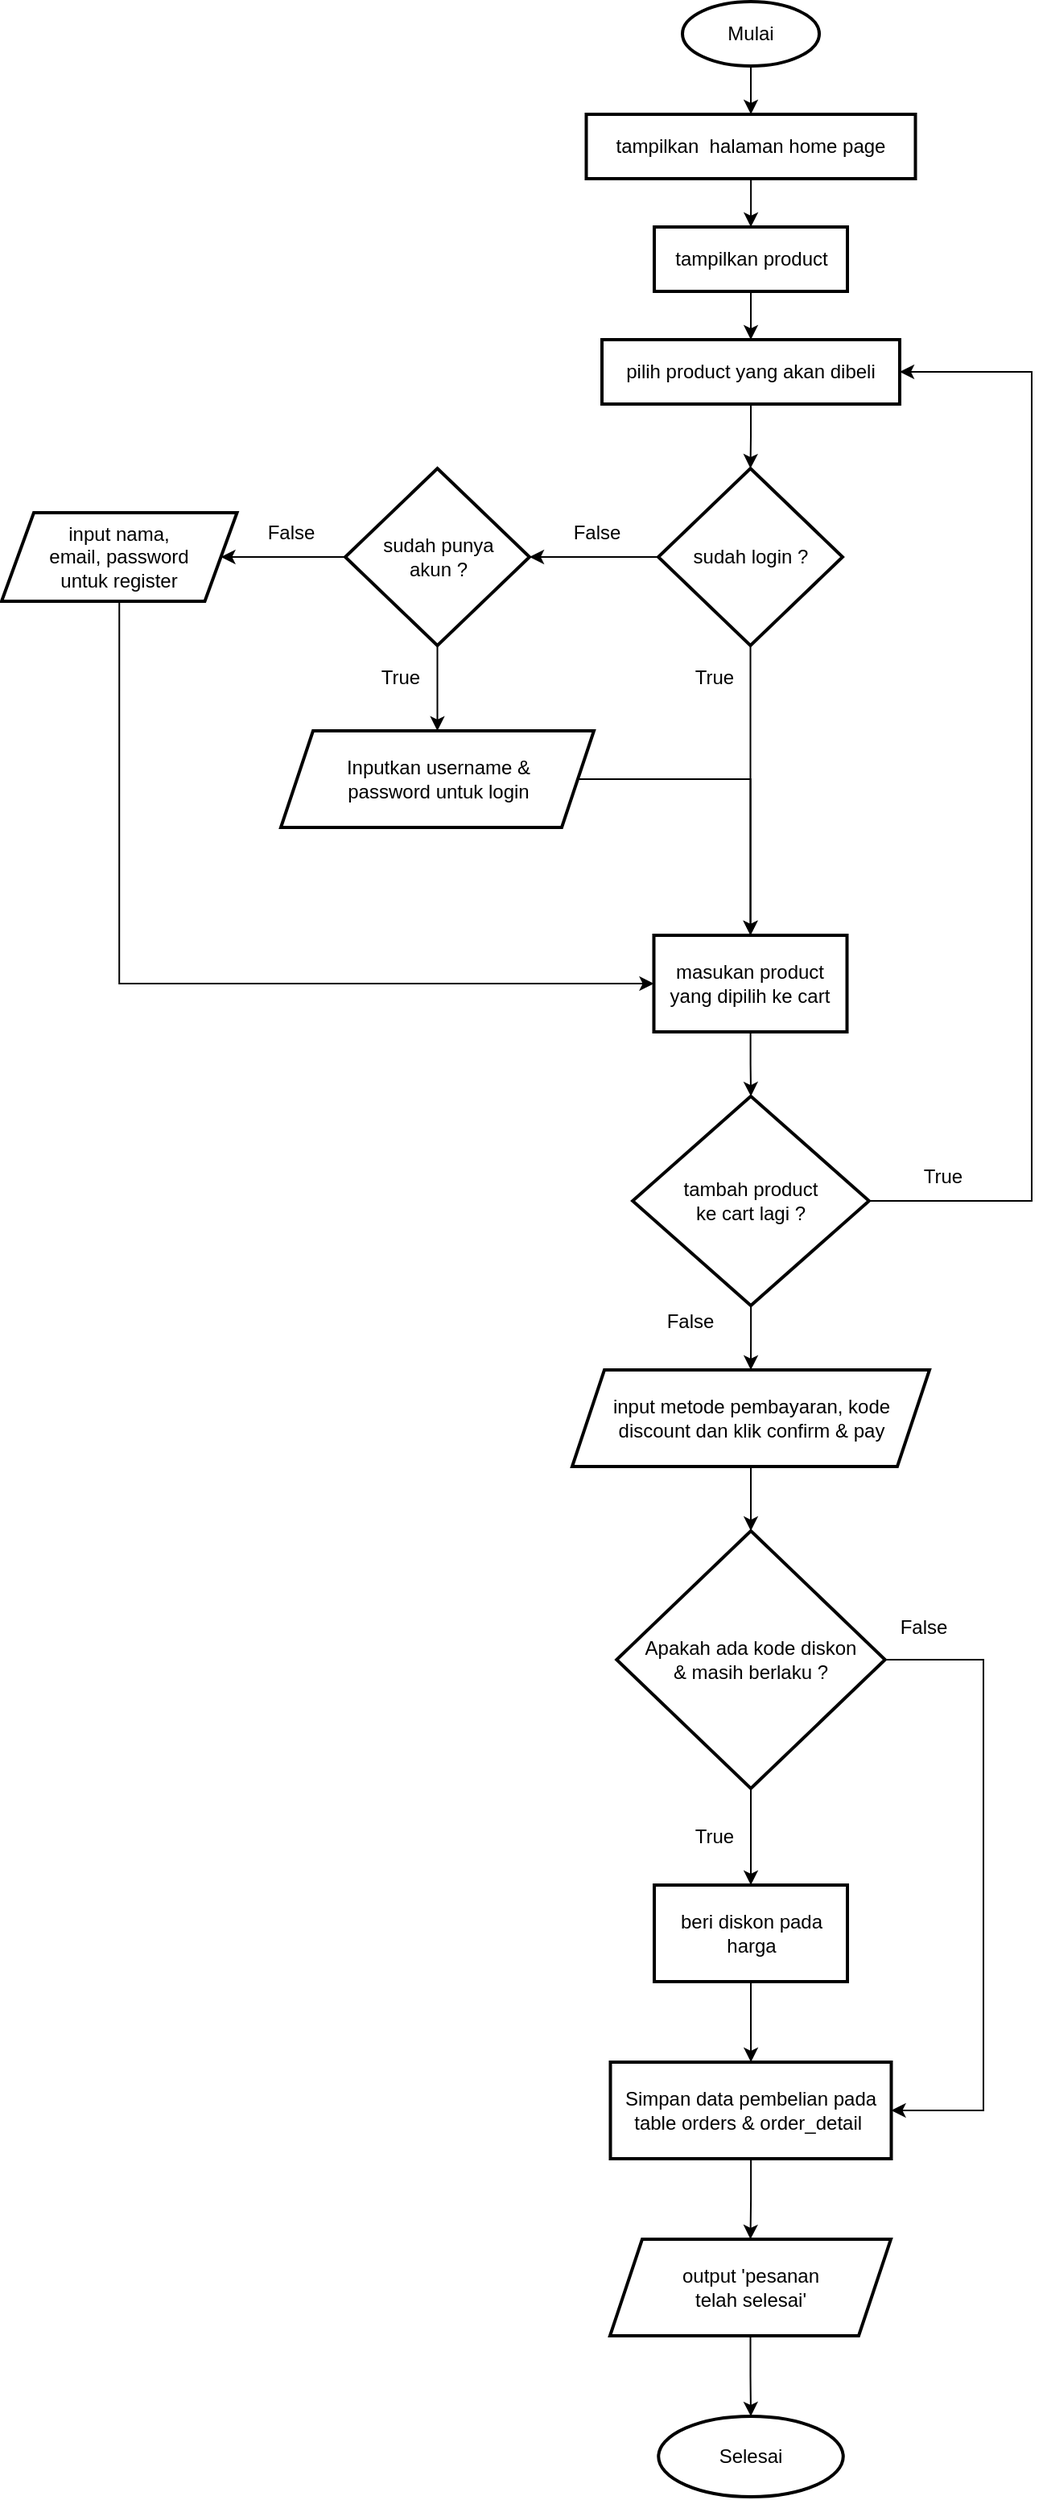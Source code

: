 <mxfile version="14.0.0" type="device"><diagram id="OjECPzVwUW2WFw1ZrtwU" name="Page-1"><mxGraphModel dx="1718" dy="491" grid="1" gridSize="10" guides="1" tooltips="1" connect="1" arrows="1" fold="1" page="1" pageScale="1" pageWidth="850" pageHeight="1100" math="0" shadow="0"><root><mxCell id="0"/><mxCell id="1" parent="0"/><mxCell id="dVfCL2NrqixndyBv5Qtr-3" value="" style="edgeStyle=orthogonalEdgeStyle;rounded=0;orthogonalLoop=1;jettySize=auto;html=1;" edge="1" parent="1" source="dVfCL2NrqixndyBv5Qtr-1" target="dVfCL2NrqixndyBv5Qtr-2"><mxGeometry relative="1" as="geometry"/></mxCell><mxCell id="dVfCL2NrqixndyBv5Qtr-1" value="Mulai" style="strokeWidth=2;html=1;shape=mxgraph.flowchart.start_1;whiteSpace=wrap;" vertex="1" parent="1"><mxGeometry x="383" y="30" width="85" height="40" as="geometry"/></mxCell><mxCell id="dVfCL2NrqixndyBv5Qtr-5" value="" style="edgeStyle=orthogonalEdgeStyle;rounded=0;orthogonalLoop=1;jettySize=auto;html=1;" edge="1" parent="1" source="dVfCL2NrqixndyBv5Qtr-2" target="dVfCL2NrqixndyBv5Qtr-4"><mxGeometry relative="1" as="geometry"/></mxCell><mxCell id="dVfCL2NrqixndyBv5Qtr-2" value="tampilkan&amp;nbsp; halaman home page" style="whiteSpace=wrap;html=1;strokeWidth=2;" vertex="1" parent="1"><mxGeometry x="323.25" y="100" width="204.5" height="40" as="geometry"/></mxCell><mxCell id="dVfCL2NrqixndyBv5Qtr-7" value="" style="edgeStyle=orthogonalEdgeStyle;rounded=0;orthogonalLoop=1;jettySize=auto;html=1;" edge="1" parent="1" source="dVfCL2NrqixndyBv5Qtr-4" target="dVfCL2NrqixndyBv5Qtr-6"><mxGeometry relative="1" as="geometry"/></mxCell><mxCell id="dVfCL2NrqixndyBv5Qtr-4" value="tampilkan product" style="whiteSpace=wrap;html=1;strokeWidth=2;" vertex="1" parent="1"><mxGeometry x="365.5" y="170" width="120" height="40" as="geometry"/></mxCell><mxCell id="dVfCL2NrqixndyBv5Qtr-9" value="" style="edgeStyle=orthogonalEdgeStyle;rounded=0;orthogonalLoop=1;jettySize=auto;html=1;" edge="1" parent="1" source="dVfCL2NrqixndyBv5Qtr-6" target="dVfCL2NrqixndyBv5Qtr-8"><mxGeometry relative="1" as="geometry"/></mxCell><mxCell id="dVfCL2NrqixndyBv5Qtr-6" value="pilih product yang akan dibeli" style="whiteSpace=wrap;html=1;strokeWidth=2;" vertex="1" parent="1"><mxGeometry x="333" y="240" width="185" height="40" as="geometry"/></mxCell><mxCell id="dVfCL2NrqixndyBv5Qtr-11" value="" style="edgeStyle=orthogonalEdgeStyle;rounded=0;orthogonalLoop=1;jettySize=auto;html=1;" edge="1" parent="1" source="dVfCL2NrqixndyBv5Qtr-8" target="dVfCL2NrqixndyBv5Qtr-10"><mxGeometry relative="1" as="geometry"/></mxCell><mxCell id="dVfCL2NrqixndyBv5Qtr-31" style="edgeStyle=orthogonalEdgeStyle;rounded=0;orthogonalLoop=1;jettySize=auto;html=1;entryX=0.5;entryY=0;entryDx=0;entryDy=0;" edge="1" parent="1" source="dVfCL2NrqixndyBv5Qtr-8" target="dVfCL2NrqixndyBv5Qtr-24"><mxGeometry relative="1" as="geometry"/></mxCell><mxCell id="dVfCL2NrqixndyBv5Qtr-8" value="sudah login ?" style="rhombus;whiteSpace=wrap;html=1;strokeWidth=2;" vertex="1" parent="1"><mxGeometry x="368" y="320" width="114.5" height="110" as="geometry"/></mxCell><mxCell id="dVfCL2NrqixndyBv5Qtr-23" value="" style="edgeStyle=orthogonalEdgeStyle;rounded=0;orthogonalLoop=1;jettySize=auto;html=1;" edge="1" parent="1" source="dVfCL2NrqixndyBv5Qtr-10" target="dVfCL2NrqixndyBv5Qtr-22"><mxGeometry relative="1" as="geometry"/></mxCell><mxCell id="dVfCL2NrqixndyBv5Qtr-29" style="edgeStyle=orthogonalEdgeStyle;rounded=0;orthogonalLoop=1;jettySize=auto;html=1;entryX=0.5;entryY=0;entryDx=0;entryDy=0;" edge="1" parent="1" source="dVfCL2NrqixndyBv5Qtr-10" target="dVfCL2NrqixndyBv5Qtr-14"><mxGeometry relative="1" as="geometry"/></mxCell><mxCell id="dVfCL2NrqixndyBv5Qtr-10" value="sudah punya &lt;br&gt;akun ?" style="rhombus;whiteSpace=wrap;html=1;strokeWidth=2;" vertex="1" parent="1"><mxGeometry x="173.5" y="320" width="114.5" height="110" as="geometry"/></mxCell><mxCell id="dVfCL2NrqixndyBv5Qtr-12" value="False" style="text;html=1;strokeColor=none;fillColor=none;align=center;verticalAlign=middle;whiteSpace=wrap;rounded=0;" vertex="1" parent="1"><mxGeometry x="310" y="350" width="40" height="20" as="geometry"/></mxCell><mxCell id="dVfCL2NrqixndyBv5Qtr-13" value="False" style="text;html=1;strokeColor=none;fillColor=none;align=center;verticalAlign=middle;whiteSpace=wrap;rounded=0;" vertex="1" parent="1"><mxGeometry x="120" y="350" width="40" height="20" as="geometry"/></mxCell><mxCell id="dVfCL2NrqixndyBv5Qtr-30" style="edgeStyle=orthogonalEdgeStyle;rounded=0;orthogonalLoop=1;jettySize=auto;html=1;" edge="1" parent="1" source="dVfCL2NrqixndyBv5Qtr-14" target="dVfCL2NrqixndyBv5Qtr-24"><mxGeometry relative="1" as="geometry"/></mxCell><mxCell id="dVfCL2NrqixndyBv5Qtr-14" value="Inputkan username &amp;amp; &lt;br&gt;password untuk login" style="shape=parallelogram;perimeter=parallelogramPerimeter;whiteSpace=wrap;html=1;fixedSize=1;strokeWidth=2;" vertex="1" parent="1"><mxGeometry x="133.5" y="483" width="194.5" height="60" as="geometry"/></mxCell><mxCell id="dVfCL2NrqixndyBv5Qtr-19" value="True" style="text;html=1;strokeColor=none;fillColor=none;align=center;verticalAlign=middle;whiteSpace=wrap;rounded=0;" vertex="1" parent="1"><mxGeometry x="383" y="440" width="40" height="20" as="geometry"/></mxCell><mxCell id="dVfCL2NrqixndyBv5Qtr-20" value="True" style="text;html=1;strokeColor=none;fillColor=none;align=center;verticalAlign=middle;whiteSpace=wrap;rounded=0;" vertex="1" parent="1"><mxGeometry x="188" y="440" width="40" height="20" as="geometry"/></mxCell><mxCell id="dVfCL2NrqixndyBv5Qtr-26" style="edgeStyle=orthogonalEdgeStyle;rounded=0;orthogonalLoop=1;jettySize=auto;html=1;entryX=0;entryY=0.5;entryDx=0;entryDy=0;exitX=0.5;exitY=1;exitDx=0;exitDy=0;" edge="1" parent="1" source="dVfCL2NrqixndyBv5Qtr-22" target="dVfCL2NrqixndyBv5Qtr-24"><mxGeometry relative="1" as="geometry"/></mxCell><mxCell id="dVfCL2NrqixndyBv5Qtr-22" value="input nama, &lt;br&gt;email, password &lt;br&gt;untuk register" style="shape=parallelogram;perimeter=parallelogramPerimeter;whiteSpace=wrap;html=1;fixedSize=1;strokeWidth=2;" vertex="1" parent="1"><mxGeometry x="-40" y="347.5" width="146.25" height="55" as="geometry"/></mxCell><mxCell id="dVfCL2NrqixndyBv5Qtr-28" value="" style="edgeStyle=orthogonalEdgeStyle;rounded=0;orthogonalLoop=1;jettySize=auto;html=1;" edge="1" parent="1" source="dVfCL2NrqixndyBv5Qtr-24" target="dVfCL2NrqixndyBv5Qtr-27"><mxGeometry relative="1" as="geometry"/></mxCell><mxCell id="dVfCL2NrqixndyBv5Qtr-24" value="masukan product yang dipilih ke cart" style="whiteSpace=wrap;html=1;strokeWidth=2;" vertex="1" parent="1"><mxGeometry x="365.25" y="610" width="120" height="60" as="geometry"/></mxCell><mxCell id="dVfCL2NrqixndyBv5Qtr-32" style="edgeStyle=orthogonalEdgeStyle;rounded=0;orthogonalLoop=1;jettySize=auto;html=1;entryX=1;entryY=0.5;entryDx=0;entryDy=0;exitX=1;exitY=0.5;exitDx=0;exitDy=0;" edge="1" parent="1" source="dVfCL2NrqixndyBv5Qtr-27" target="dVfCL2NrqixndyBv5Qtr-6"><mxGeometry relative="1" as="geometry"><Array as="points"><mxPoint x="600" y="775"/><mxPoint x="600" y="260"/></Array></mxGeometry></mxCell><mxCell id="dVfCL2NrqixndyBv5Qtr-36" value="" style="edgeStyle=orthogonalEdgeStyle;rounded=0;orthogonalLoop=1;jettySize=auto;html=1;" edge="1" parent="1" source="dVfCL2NrqixndyBv5Qtr-27" target="dVfCL2NrqixndyBv5Qtr-35"><mxGeometry relative="1" as="geometry"/></mxCell><mxCell id="dVfCL2NrqixndyBv5Qtr-27" value="tambah product &lt;br&gt;ke cart lagi ?" style="rhombus;whiteSpace=wrap;html=1;strokeWidth=2;" vertex="1" parent="1"><mxGeometry x="352.06" y="710" width="146.87" height="130" as="geometry"/></mxCell><mxCell id="dVfCL2NrqixndyBv5Qtr-33" value="True" style="text;html=1;strokeColor=none;fillColor=none;align=center;verticalAlign=middle;whiteSpace=wrap;rounded=0;" vertex="1" parent="1"><mxGeometry x="524.75" y="750" width="40" height="20" as="geometry"/></mxCell><mxCell id="dVfCL2NrqixndyBv5Qtr-34" value="False" style="text;html=1;strokeColor=none;fillColor=none;align=center;verticalAlign=middle;whiteSpace=wrap;rounded=0;" vertex="1" parent="1"><mxGeometry x="368" y="840" width="40" height="20" as="geometry"/></mxCell><mxCell id="dVfCL2NrqixndyBv5Qtr-38" value="" style="edgeStyle=orthogonalEdgeStyle;rounded=0;orthogonalLoop=1;jettySize=auto;html=1;" edge="1" parent="1" source="dVfCL2NrqixndyBv5Qtr-35" target="dVfCL2NrqixndyBv5Qtr-37"><mxGeometry relative="1" as="geometry"/></mxCell><mxCell id="dVfCL2NrqixndyBv5Qtr-35" value="input metode pembayaran, kode discount dan klik confirm &amp;amp; pay" style="shape=parallelogram;perimeter=parallelogramPerimeter;whiteSpace=wrap;html=1;fixedSize=1;strokeWidth=2;" vertex="1" parent="1"><mxGeometry x="314.5" y="880" width="222" height="60" as="geometry"/></mxCell><mxCell id="dVfCL2NrqixndyBv5Qtr-44" value="" style="edgeStyle=orthogonalEdgeStyle;rounded=0;orthogonalLoop=1;jettySize=auto;html=1;" edge="1" parent="1" source="dVfCL2NrqixndyBv5Qtr-37" target="dVfCL2NrqixndyBv5Qtr-43"><mxGeometry relative="1" as="geometry"/></mxCell><mxCell id="dVfCL2NrqixndyBv5Qtr-47" style="edgeStyle=orthogonalEdgeStyle;rounded=0;orthogonalLoop=1;jettySize=auto;html=1;entryX=1;entryY=0.5;entryDx=0;entryDy=0;exitX=1;exitY=0.5;exitDx=0;exitDy=0;" edge="1" parent="1" source="dVfCL2NrqixndyBv5Qtr-37" target="dVfCL2NrqixndyBv5Qtr-45"><mxGeometry relative="1" as="geometry"><Array as="points"><mxPoint x="570" y="1060"/><mxPoint x="570" y="1340"/></Array></mxGeometry></mxCell><mxCell id="dVfCL2NrqixndyBv5Qtr-37" value="Apakah ada kode diskon &lt;br&gt;&amp;amp; masih berlaku ?" style="rhombus;whiteSpace=wrap;html=1;strokeWidth=2;" vertex="1" parent="1"><mxGeometry x="342.13" y="980" width="166.75" height="160" as="geometry"/></mxCell><mxCell id="dVfCL2NrqixndyBv5Qtr-39" value="False" style="text;html=1;strokeColor=none;fillColor=none;align=center;verticalAlign=middle;whiteSpace=wrap;rounded=0;" vertex="1" parent="1"><mxGeometry x="512.75" y="1030" width="40" height="20" as="geometry"/></mxCell><mxCell id="dVfCL2NrqixndyBv5Qtr-40" value="True" style="text;html=1;strokeColor=none;fillColor=none;align=center;verticalAlign=middle;whiteSpace=wrap;rounded=0;" vertex="1" parent="1"><mxGeometry x="383" y="1160" width="40" height="20" as="geometry"/></mxCell><mxCell id="dVfCL2NrqixndyBv5Qtr-46" value="" style="edgeStyle=orthogonalEdgeStyle;rounded=0;orthogonalLoop=1;jettySize=auto;html=1;" edge="1" parent="1" source="dVfCL2NrqixndyBv5Qtr-43" target="dVfCL2NrqixndyBv5Qtr-45"><mxGeometry relative="1" as="geometry"/></mxCell><mxCell id="dVfCL2NrqixndyBv5Qtr-43" value="beri diskon pada harga" style="whiteSpace=wrap;html=1;strokeWidth=2;" vertex="1" parent="1"><mxGeometry x="365.505" y="1200" width="120" height="60" as="geometry"/></mxCell><mxCell id="dVfCL2NrqixndyBv5Qtr-51" value="" style="edgeStyle=orthogonalEdgeStyle;rounded=0;orthogonalLoop=1;jettySize=auto;html=1;" edge="1" parent="1" source="dVfCL2NrqixndyBv5Qtr-45" target="dVfCL2NrqixndyBv5Qtr-50"><mxGeometry relative="1" as="geometry"/></mxCell><mxCell id="dVfCL2NrqixndyBv5Qtr-45" value="Simpan data pembelian pada table orders &amp;amp; order_detail&amp;nbsp;" style="whiteSpace=wrap;html=1;strokeWidth=2;" vertex="1" parent="1"><mxGeometry x="338.25" y="1310" width="174.5" height="60" as="geometry"/></mxCell><mxCell id="dVfCL2NrqixndyBv5Qtr-53" value="" style="edgeStyle=orthogonalEdgeStyle;rounded=0;orthogonalLoop=1;jettySize=auto;html=1;" edge="1" parent="1" source="dVfCL2NrqixndyBv5Qtr-50" target="dVfCL2NrqixndyBv5Qtr-52"><mxGeometry relative="1" as="geometry"/></mxCell><mxCell id="dVfCL2NrqixndyBv5Qtr-50" value="output 'pesanan &lt;br&gt;telah selesai'" style="shape=parallelogram;perimeter=parallelogramPerimeter;whiteSpace=wrap;html=1;fixedSize=1;strokeWidth=2;" vertex="1" parent="1"><mxGeometry x="338" y="1420" width="174.5" height="60" as="geometry"/></mxCell><mxCell id="dVfCL2NrqixndyBv5Qtr-52" value="Selesai" style="ellipse;whiteSpace=wrap;html=1;strokeWidth=2;" vertex="1" parent="1"><mxGeometry x="368.13" y="1530" width="114.75" height="50" as="geometry"/></mxCell></root></mxGraphModel></diagram></mxfile>